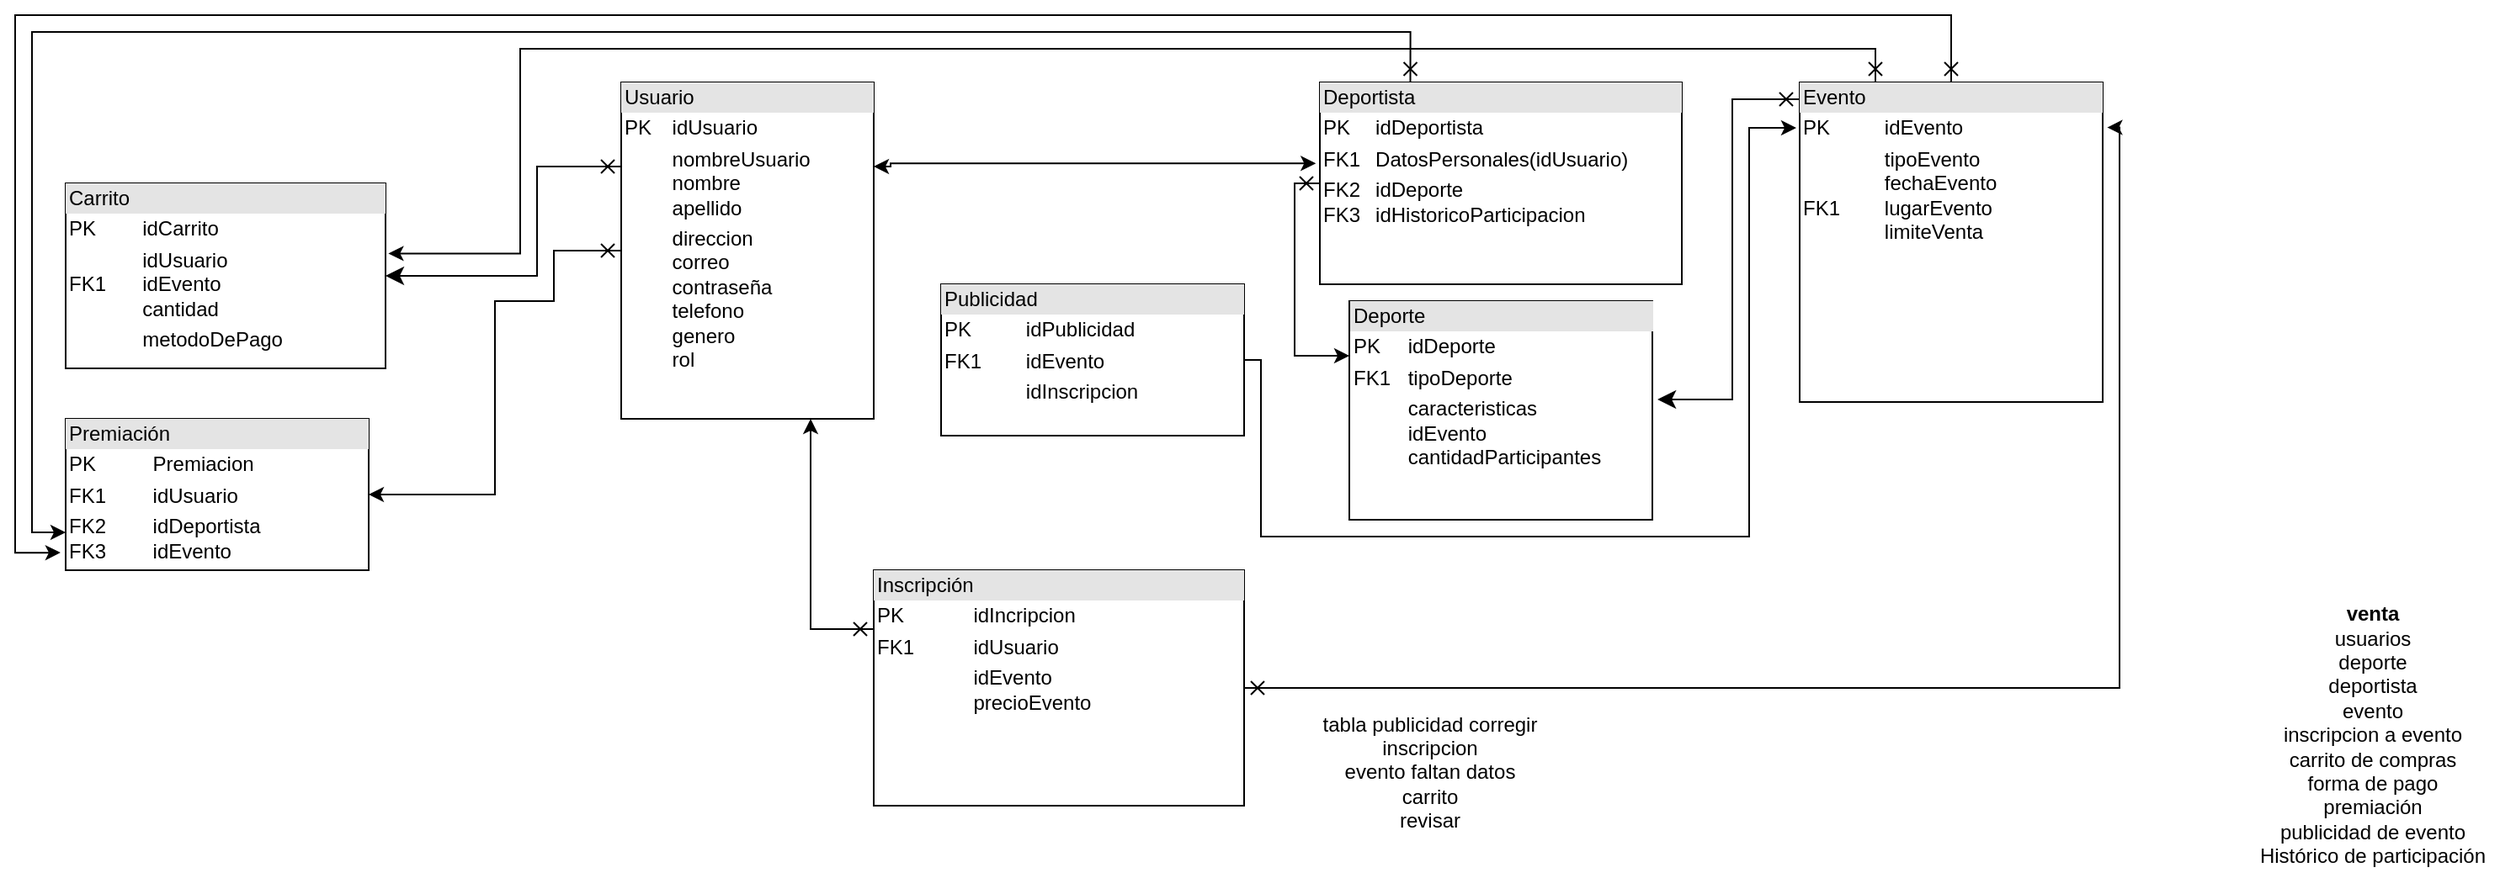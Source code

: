 <mxfile version="13.6.4" type="github">
  <diagram id="KuIn4XUdtdqArqsvYNwZ" name="Page-1">
    <mxGraphModel dx="3183" dy="1889" grid="1" gridSize="10" guides="1" tooltips="1" connect="1" arrows="1" fold="1" page="1" pageScale="1" pageWidth="850" pageHeight="1100" math="0" shadow="0">
      <root>
        <mxCell id="0" />
        <mxCell id="1" parent="0" />
        <mxCell id="CR9XvU6vuiPJ1lPbERPu-10" value="&lt;div&gt;&lt;b&gt;venta&lt;/b&gt;&lt;/div&gt;&lt;div&gt;usuarios&lt;/div&gt;&lt;div&gt;deporte&lt;/div&gt;&lt;div&gt;deportista&lt;/div&gt;&lt;div&gt;evento&lt;/div&gt;&lt;div&gt;inscripcion a evento&lt;/div&gt;&lt;div&gt;carrito de compras&lt;br&gt;&lt;/div&gt;&lt;div&gt;forma de pago&lt;/div&gt;&lt;div&gt;premiación&lt;/div&gt;&lt;div&gt;publicidad de evento&lt;/div&gt;&lt;div&gt;Histórico de participación&lt;/div&gt;&lt;div&gt;&lt;br&gt;&lt;/div&gt;" style="text;html=1;align=center;verticalAlign=middle;resizable=0;points=[];autosize=1;" parent="1" vertex="1">
          <mxGeometry x="425" y="240" width="150" height="170" as="geometry" />
        </mxCell>
        <mxCell id="Gzq3qRDjKPmdAzM6GHBw-10" style="edgeStyle=orthogonalEdgeStyle;rounded=0;orthogonalLoop=1;jettySize=auto;html=1;exitX=0;exitY=0.25;exitDx=0;exitDy=0;startArrow=cross;startFill=0;startSize=6;endSize=8;entryX=1;entryY=0.5;entryDx=0;entryDy=0;" parent="1" source="CR9XvU6vuiPJ1lPbERPu-17" target="Gzq3qRDjKPmdAzM6GHBw-5" edge="1">
          <mxGeometry relative="1" as="geometry">
            <mxPoint x="-680" y="150" as="targetPoint" />
            <Array as="points">
              <mxPoint x="-590" y="-20" />
              <mxPoint x="-590" y="45" />
            </Array>
          </mxGeometry>
        </mxCell>
        <mxCell id="D2q6A7rw465Pvs5loLwe-7" style="edgeStyle=orthogonalEdgeStyle;rounded=0;orthogonalLoop=1;jettySize=auto;html=1;exitX=0;exitY=0.5;exitDx=0;exitDy=0;entryX=1;entryY=0.5;entryDx=0;entryDy=0;startArrow=cross;startFill=0;" parent="1" source="CR9XvU6vuiPJ1lPbERPu-17" target="Gzq3qRDjKPmdAzM6GHBw-17" edge="1">
          <mxGeometry relative="1" as="geometry">
            <Array as="points">
              <mxPoint x="-580" y="30" />
              <mxPoint x="-580" y="60" />
              <mxPoint x="-615" y="60" />
              <mxPoint x="-615" y="175" />
            </Array>
          </mxGeometry>
        </mxCell>
        <mxCell id="b2yg0KkenUA15VjJhmQe-7" style="edgeStyle=orthogonalEdgeStyle;rounded=0;orthogonalLoop=1;jettySize=auto;html=1;exitX=1;exitY=0.25;exitDx=0;exitDy=0;entryX=-0.011;entryY=0.401;entryDx=0;entryDy=0;entryPerimeter=0;startArrow=classic;startFill=1;" edge="1" parent="1" source="CR9XvU6vuiPJ1lPbERPu-17" target="CR9XvU6vuiPJ1lPbERPu-24">
          <mxGeometry relative="1" as="geometry">
            <Array as="points">
              <mxPoint x="-380" y="-20" />
              <mxPoint x="-380" y="-22" />
            </Array>
          </mxGeometry>
        </mxCell>
        <mxCell id="CR9XvU6vuiPJ1lPbERPu-17" value="&lt;div style=&quot;box-sizing: border-box ; width: 100% ; background: #e4e4e4 ; padding: 2px&quot;&gt;Usuario&lt;br&gt;&lt;/div&gt;&lt;table style=&quot;width: 100% ; font-size: 1em&quot; cellspacing=&quot;0&quot; cellpadding=&quot;2&quot;&gt;&lt;tbody&gt;&lt;tr&gt;&lt;td&gt;PK&lt;/td&gt;&lt;td&gt;idUsuario&lt;br&gt;&lt;/td&gt;&lt;/tr&gt;&lt;tr&gt;&lt;td&gt;&lt;br&gt;&lt;/td&gt;&lt;td&gt;nombreUsuario&lt;br&gt;nombre&lt;br&gt;apellido&lt;br&gt;&lt;/td&gt;&lt;/tr&gt;&lt;tr&gt;&lt;td&gt;&lt;br&gt;&lt;/td&gt;&lt;td&gt;direccion&lt;br&gt;correo&lt;br&gt;contraseña&lt;br&gt;telefono&lt;br&gt;genero&lt;br&gt;rol&lt;br&gt;&lt;br&gt;&lt;/td&gt;&lt;/tr&gt;&lt;/tbody&gt;&lt;/table&gt;" style="verticalAlign=top;align=left;overflow=fill;html=1;" parent="1" vertex="1">
          <mxGeometry x="-540" y="-70" width="150" height="200" as="geometry" />
        </mxCell>
        <mxCell id="CR9XvU6vuiPJ1lPbERPu-18" value="&lt;div style=&quot;box-sizing: border-box ; width: 100% ; background: #e4e4e4 ; padding: 2px&quot;&gt;Deporte&lt;br&gt;&lt;/div&gt;&lt;table style=&quot;width: 100% ; font-size: 1em&quot; cellspacing=&quot;0&quot; cellpadding=&quot;2&quot;&gt;&lt;tbody&gt;&lt;tr&gt;&lt;td&gt;PK&lt;/td&gt;&lt;td&gt;idDeporte&lt;br&gt;&lt;/td&gt;&lt;/tr&gt;&lt;tr&gt;&lt;td&gt;FK1&lt;/td&gt;&lt;td&gt;tipoDeporte&lt;br&gt;&lt;/td&gt;&lt;/tr&gt;&lt;tr&gt;&lt;td&gt;&lt;br&gt;&lt;/td&gt;&lt;td&gt;caracteristicas&lt;br&gt;idEvento&lt;br&gt;cantidadParticipantes&lt;br&gt;&lt;br&gt;&lt;/td&gt;&lt;/tr&gt;&lt;/tbody&gt;&lt;/table&gt;" style="verticalAlign=top;align=left;overflow=fill;html=1;" parent="1" vertex="1">
          <mxGeometry x="-107.5" y="60" width="180" height="130" as="geometry" />
        </mxCell>
        <mxCell id="Gzq3qRDjKPmdAzM6GHBw-14" style="edgeStyle=orthogonalEdgeStyle;rounded=0;orthogonalLoop=1;jettySize=auto;html=1;startArrow=cross;startFill=0;startSize=6;endSize=8;entryX=1.017;entryY=0.45;entryDx=0;entryDy=0;entryPerimeter=0;" parent="1" source="CR9XvU6vuiPJ1lPbERPu-19" target="CR9XvU6vuiPJ1lPbERPu-18" edge="1">
          <mxGeometry relative="1" as="geometry">
            <mxPoint x="120" y="-22" as="targetPoint" />
            <Array as="points">
              <mxPoint x="120" y="-60" />
              <mxPoint x="120" y="119" />
            </Array>
            <mxPoint x="130" y="-22" as="sourcePoint" />
          </mxGeometry>
        </mxCell>
        <mxCell id="D2q6A7rw465Pvs5loLwe-2" style="edgeStyle=orthogonalEdgeStyle;rounded=0;orthogonalLoop=1;jettySize=auto;html=1;exitX=0.25;exitY=0;exitDx=0;exitDy=0;startArrow=cross;startFill=0;entryX=1.009;entryY=0.379;entryDx=0;entryDy=0;entryPerimeter=0;" parent="1" source="CR9XvU6vuiPJ1lPbERPu-19" target="Gzq3qRDjKPmdAzM6GHBw-5" edge="1">
          <mxGeometry relative="1" as="geometry">
            <mxPoint x="-600" y="10" as="targetPoint" />
            <Array as="points">
              <mxPoint x="205" y="-90" />
              <mxPoint x="-600" y="-90" />
              <mxPoint x="-600" y="32" />
            </Array>
          </mxGeometry>
        </mxCell>
        <mxCell id="D2q6A7rw465Pvs5loLwe-13" style="edgeStyle=orthogonalEdgeStyle;rounded=0;orthogonalLoop=1;jettySize=auto;html=1;exitX=0.5;exitY=0;exitDx=0;exitDy=0;startArrow=cross;startFill=0;entryX=-0.017;entryY=0.884;entryDx=0;entryDy=0;entryPerimeter=0;" parent="1" source="CR9XvU6vuiPJ1lPbERPu-19" target="Gzq3qRDjKPmdAzM6GHBw-17" edge="1">
          <mxGeometry relative="1" as="geometry">
            <mxPoint x="-880" y="220" as="targetPoint" />
            <Array as="points">
              <mxPoint x="250" y="-110" />
              <mxPoint x="-900" y="-110" />
              <mxPoint x="-900" y="210" />
            </Array>
          </mxGeometry>
        </mxCell>
        <mxCell id="CR9XvU6vuiPJ1lPbERPu-19" value="&lt;div style=&quot;box-sizing: border-box ; width: 100% ; background: #e4e4e4 ; padding: 2px&quot;&gt;Evento&lt;br&gt;&lt;/div&gt;&lt;table style=&quot;width: 100% ; font-size: 1em&quot; cellspacing=&quot;0&quot; cellpadding=&quot;2&quot;&gt;&lt;tbody&gt;&lt;tr&gt;&lt;td&gt;PK&lt;/td&gt;&lt;td&gt;idEvento&lt;br&gt;&lt;/td&gt;&lt;/tr&gt;&lt;tr&gt;&lt;td&gt;FK1&lt;/td&gt;&lt;td&gt;tipoEvento&lt;br&gt;fechaEvento&lt;br&gt;lugarEvento&lt;br&gt;limiteVenta&lt;br&gt;&lt;br&gt;&lt;/td&gt;&lt;/tr&gt;&lt;tr&gt;&lt;td&gt;&lt;br&gt;&lt;/td&gt;&lt;td&gt;&lt;br&gt;&lt;/td&gt;&lt;/tr&gt;&lt;/tbody&gt;&lt;/table&gt;" style="verticalAlign=top;align=left;overflow=fill;html=1;" parent="1" vertex="1">
          <mxGeometry x="160" y="-70" width="180" height="190" as="geometry" />
        </mxCell>
        <mxCell id="D2q6A7rw465Pvs5loLwe-10" style="edgeStyle=orthogonalEdgeStyle;rounded=0;orthogonalLoop=1;jettySize=auto;html=1;exitX=0.25;exitY=0;exitDx=0;exitDy=0;entryX=0;entryY=0.75;entryDx=0;entryDy=0;startArrow=cross;startFill=0;" parent="1" source="CR9XvU6vuiPJ1lPbERPu-24" target="Gzq3qRDjKPmdAzM6GHBw-17" edge="1">
          <mxGeometry relative="1" as="geometry">
            <Array as="points">
              <mxPoint x="-71" y="-100" />
              <mxPoint x="-890" y="-100" />
              <mxPoint x="-890" y="198" />
            </Array>
          </mxGeometry>
        </mxCell>
        <mxCell id="b2yg0KkenUA15VjJhmQe-6" style="edgeStyle=orthogonalEdgeStyle;rounded=0;orthogonalLoop=1;jettySize=auto;html=1;exitX=0;exitY=0.5;exitDx=0;exitDy=0;entryX=0;entryY=0.25;entryDx=0;entryDy=0;startArrow=cross;startFill=0;" edge="1" parent="1" source="CR9XvU6vuiPJ1lPbERPu-24" target="CR9XvU6vuiPJ1lPbERPu-18">
          <mxGeometry relative="1" as="geometry">
            <Array as="points">
              <mxPoint x="-140" y="-10" />
              <mxPoint x="-140" y="93" />
            </Array>
          </mxGeometry>
        </mxCell>
        <mxCell id="CR9XvU6vuiPJ1lPbERPu-24" value="&lt;div style=&quot;box-sizing: border-box ; width: 100% ; background: #e4e4e4 ; padding: 2px&quot;&gt;Deportista&lt;br&gt;&lt;/div&gt;&lt;table style=&quot;width: 100% ; font-size: 1em&quot; cellspacing=&quot;0&quot; cellpadding=&quot;2&quot;&gt;&lt;tbody&gt;&lt;tr&gt;&lt;td&gt;PK&lt;/td&gt;&lt;td&gt;idDeportista&lt;br&gt;&lt;/td&gt;&lt;/tr&gt;&lt;tr&gt;&lt;td&gt;FK1&lt;/td&gt;&lt;td&gt;DatosPersonales(idUsuario)&lt;br&gt;&lt;/td&gt;&lt;/tr&gt;&lt;tr&gt;&lt;td&gt;FK2&lt;br&gt;FK3 &lt;br&gt;&lt;/td&gt;&lt;td&gt;idDeporte&lt;br&gt;idHistoricoParticipacion&lt;br&gt;&lt;/td&gt;&lt;/tr&gt;&lt;/tbody&gt;&lt;/table&gt;" style="verticalAlign=top;align=left;overflow=fill;html=1;" parent="1" vertex="1">
          <mxGeometry x="-125" y="-70" width="215" height="120" as="geometry" />
        </mxCell>
        <mxCell id="b2yg0KkenUA15VjJhmQe-12" style="edgeStyle=orthogonalEdgeStyle;rounded=0;orthogonalLoop=1;jettySize=auto;html=1;exitX=1;exitY=0.5;exitDx=0;exitDy=0;entryX=1.015;entryY=0.141;entryDx=0;entryDy=0;entryPerimeter=0;startArrow=cross;startFill=0;" edge="1" parent="1" source="CR9XvU6vuiPJ1lPbERPu-29" target="CR9XvU6vuiPJ1lPbERPu-19">
          <mxGeometry relative="1" as="geometry">
            <Array as="points">
              <mxPoint x="350" y="290" />
              <mxPoint x="350" y="-43" />
            </Array>
          </mxGeometry>
        </mxCell>
        <mxCell id="b2yg0KkenUA15VjJhmQe-16" style="edgeStyle=orthogonalEdgeStyle;rounded=0;orthogonalLoop=1;jettySize=auto;html=1;exitX=0;exitY=0.25;exitDx=0;exitDy=0;entryX=0.75;entryY=1;entryDx=0;entryDy=0;startArrow=cross;startFill=0;" edge="1" parent="1" source="CR9XvU6vuiPJ1lPbERPu-29" target="CR9XvU6vuiPJ1lPbERPu-17">
          <mxGeometry relative="1" as="geometry" />
        </mxCell>
        <mxCell id="CR9XvU6vuiPJ1lPbERPu-29" value="&lt;div style=&quot;box-sizing: border-box ; width: 100% ; background: #e4e4e4 ; padding: 2px&quot;&gt;Inscripción&lt;br&gt;&lt;/div&gt;&lt;table style=&quot;width: 100% ; font-size: 1em&quot; cellspacing=&quot;0&quot; cellpadding=&quot;2&quot;&gt;&lt;tbody&gt;&lt;tr&gt;&lt;td&gt;PK&lt;/td&gt;&lt;td&gt;idIncripcion&lt;br&gt;&lt;/td&gt;&lt;/tr&gt;&lt;tr&gt;&lt;td&gt;FK1&lt;/td&gt;&lt;td&gt;idUsuario&lt;br&gt;&lt;/td&gt;&lt;/tr&gt;&lt;tr&gt;&lt;td&gt;&lt;br&gt;&lt;/td&gt;&lt;td&gt;idEvento&lt;br&gt;precioEvento&lt;br&gt;&lt;br&gt;&lt;/td&gt;&lt;/tr&gt;&lt;/tbody&gt;&lt;/table&gt;" style="verticalAlign=top;align=left;overflow=fill;html=1;" parent="1" vertex="1">
          <mxGeometry x="-390" y="220" width="220" height="140" as="geometry" />
        </mxCell>
        <mxCell id="Gzq3qRDjKPmdAzM6GHBw-5" value="&lt;div style=&quot;box-sizing: border-box ; width: 100% ; background: #e4e4e4 ; padding: 2px&quot;&gt;Carrito&lt;br&gt;&lt;/div&gt;&lt;table style=&quot;width: 100% ; font-size: 1em&quot; cellspacing=&quot;0&quot; cellpadding=&quot;2&quot;&gt;&lt;tbody&gt;&lt;tr&gt;&lt;td&gt;PK&lt;/td&gt;&lt;td&gt;idCarrito&lt;br&gt;&lt;/td&gt;&lt;/tr&gt;&lt;tr&gt;&lt;td&gt;FK1&lt;/td&gt;&lt;td&gt;idUsuario&lt;br&gt;idEvento&lt;br&gt;cantidad&lt;br&gt;&lt;/td&gt;&lt;/tr&gt;&lt;tr&gt;&lt;td&gt;&lt;br&gt;&lt;/td&gt;&lt;td&gt;metodoDePago&lt;br&gt;&lt;/td&gt;&lt;/tr&gt;&lt;/tbody&gt;&lt;/table&gt;" style="verticalAlign=top;align=left;overflow=fill;html=1;" parent="1" vertex="1">
          <mxGeometry x="-870" y="-10" width="190" height="110" as="geometry" />
        </mxCell>
        <mxCell id="Gzq3qRDjKPmdAzM6GHBw-17" value="&lt;div style=&quot;box-sizing: border-box ; width: 100% ; background: #e4e4e4 ; padding: 2px&quot;&gt;Premiación&lt;br&gt;&lt;/div&gt;&lt;table style=&quot;width: 100% ; font-size: 1em&quot; cellspacing=&quot;0&quot; cellpadding=&quot;2&quot;&gt;&lt;tbody&gt;&lt;tr&gt;&lt;td&gt;PK&lt;/td&gt;&lt;td&gt;Premiacion&lt;br&gt;&lt;/td&gt;&lt;/tr&gt;&lt;tr&gt;&lt;td&gt;FK1&lt;/td&gt;&lt;td&gt;idUsuario&lt;br&gt;&lt;/td&gt;&lt;/tr&gt;&lt;tr&gt;&lt;td&gt;FK2&lt;br&gt;FK3&lt;br&gt;&lt;/td&gt;&lt;td&gt;idDeportista&lt;br&gt;idEvento&lt;br&gt;&lt;/td&gt;&lt;/tr&gt;&lt;/tbody&gt;&lt;/table&gt;" style="verticalAlign=top;align=left;overflow=fill;html=1;" parent="1" vertex="1">
          <mxGeometry x="-870" y="130" width="180" height="90" as="geometry" />
        </mxCell>
        <mxCell id="b2yg0KkenUA15VjJhmQe-2" style="edgeStyle=orthogonalEdgeStyle;rounded=0;orthogonalLoop=1;jettySize=auto;html=1;exitX=1;exitY=0.5;exitDx=0;exitDy=0;" edge="1" parent="1" source="D2q6A7rw465Pvs5loLwe-1">
          <mxGeometry relative="1" as="geometry">
            <mxPoint x="158" y="-43" as="targetPoint" />
            <Array as="points">
              <mxPoint x="-160" y="95" />
              <mxPoint x="-160" y="200" />
              <mxPoint x="130" y="200" />
              <mxPoint x="130" y="-43" />
            </Array>
          </mxGeometry>
        </mxCell>
        <mxCell id="D2q6A7rw465Pvs5loLwe-1" value="&lt;div style=&quot;box-sizing: border-box ; width: 100% ; background: #e4e4e4 ; padding: 2px&quot;&gt;Publicidad&lt;br&gt;&lt;/div&gt;&lt;table style=&quot;width: 100% ; font-size: 1em&quot; cellspacing=&quot;0&quot; cellpadding=&quot;2&quot;&gt;&lt;tbody&gt;&lt;tr&gt;&lt;td&gt;PK&lt;/td&gt;&lt;td&gt;idPublicidad&lt;br&gt;&lt;/td&gt;&lt;/tr&gt;&lt;tr&gt;&lt;td&gt;FK1&lt;/td&gt;&lt;td&gt;idEvento&lt;br&gt;&lt;/td&gt;&lt;/tr&gt;&lt;tr&gt;&lt;td&gt;&lt;br&gt;&lt;/td&gt;&lt;td&gt;idInscripcion&lt;br&gt;&lt;/td&gt;&lt;/tr&gt;&lt;/tbody&gt;&lt;/table&gt;" style="verticalAlign=top;align=left;overflow=fill;html=1;" parent="1" vertex="1">
          <mxGeometry x="-350" y="50" width="180" height="90" as="geometry" />
        </mxCell>
        <mxCell id="b2yg0KkenUA15VjJhmQe-18" value="&lt;div&gt;tabla publicidad corregir&lt;/div&gt;&lt;div&gt;inscripcion &lt;br&gt;&lt;/div&gt;&lt;div&gt;evento faltan datos&lt;/div&gt;&lt;div&gt;carrito&lt;/div&gt;&lt;div&gt;revisar&lt;br&gt;&lt;/div&gt;" style="text;html=1;align=center;verticalAlign=middle;resizable=0;points=[];autosize=1;" vertex="1" parent="1">
          <mxGeometry x="-130" y="300" width="140" height="80" as="geometry" />
        </mxCell>
      </root>
    </mxGraphModel>
  </diagram>
</mxfile>
